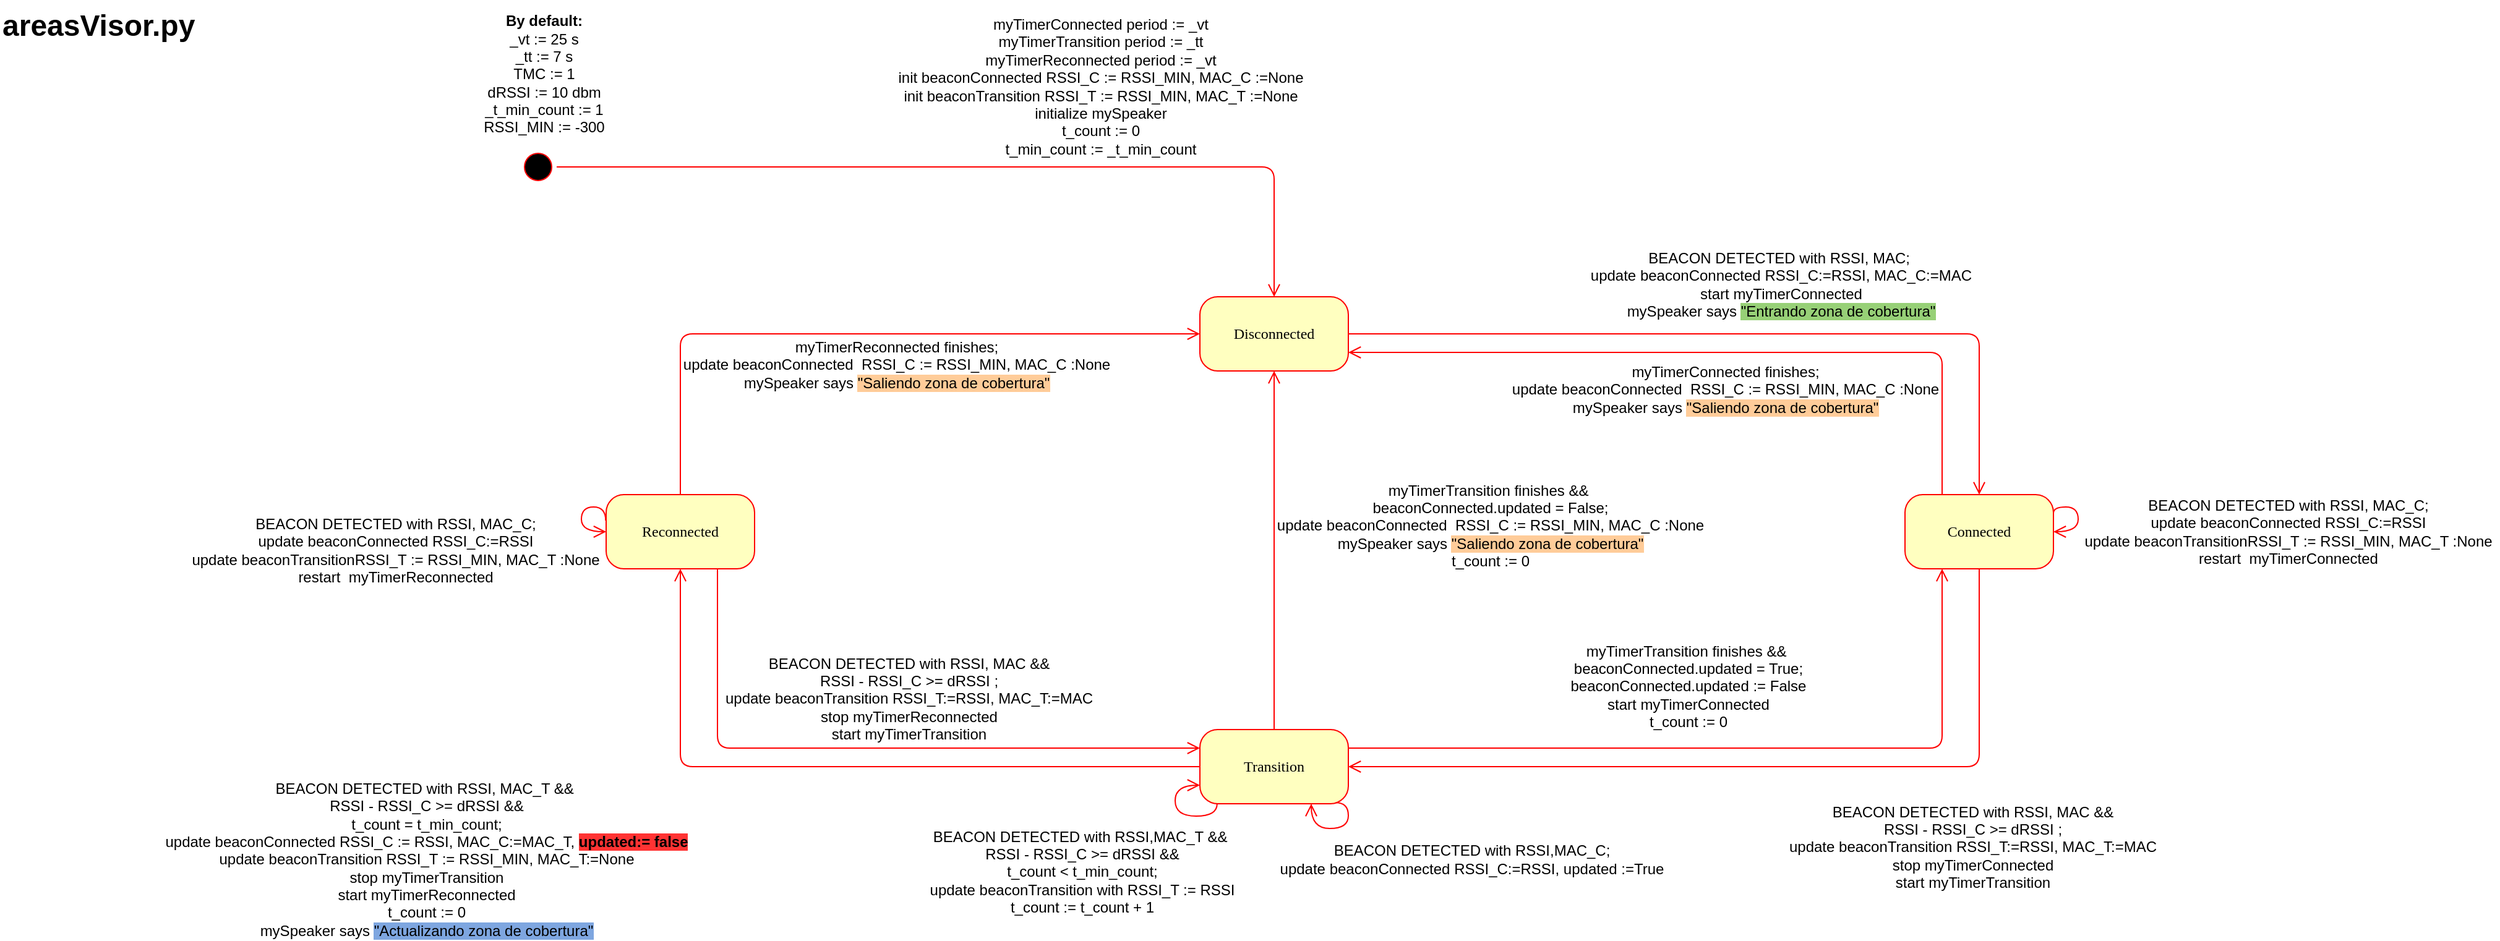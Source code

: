 <mxfile version="28.0.9">
  <diagram name="Page-1" id="58cdce13-f638-feb5-8d6f-7d28b1aa9fa0">
    <mxGraphModel dx="3368" dy="1074" grid="1" gridSize="10" guides="1" tooltips="1" connect="1" arrows="1" fold="1" page="1" pageScale="1" pageWidth="1100" pageHeight="850" background="none" math="0" shadow="0">
      <root>
        <mxCell id="0" />
        <mxCell id="1" parent="0" />
        <mxCell id="3cde6dad864a17aa-10" style="edgeStyle=elbowEdgeStyle;html=1;labelBackgroundColor=none;endArrow=open;endSize=8;strokeColor=#ff0000;fontFamily=Verdana;fontSize=12;align=left;entryX=0.5;entryY=0;entryDx=0;entryDy=0;exitX=1;exitY=0.5;exitDx=0;exitDy=0;" parent="1" source="382b91b5511bd0f7-8" target="3cde6dad864a17aa-1" edge="1">
          <mxGeometry relative="1" as="geometry">
            <mxPoint x="980" y="280" as="sourcePoint" />
            <Array as="points">
              <mxPoint x="1300" y="370" />
              <mxPoint x="1340" y="320" />
            </Array>
          </mxGeometry>
        </mxCell>
        <mxCell id="382b91b5511bd0f7-8" value="Disconnected" style="rounded=1;whiteSpace=wrap;html=1;arcSize=24;fillColor=#ffffc0;strokeColor=#ff0000;shadow=0;comic=0;labelBackgroundColor=none;fontFamily=Verdana;fontSize=12;fontColor=#000000;align=center;" parent="1" vertex="1">
          <mxGeometry x="670" y="250" width="120" height="60" as="geometry" />
        </mxCell>
        <mxCell id="3cde6dad864a17aa-9" style="edgeStyle=elbowEdgeStyle;html=1;labelBackgroundColor=none;endArrow=open;endSize=8;strokeColor=#ff0000;fontFamily=Verdana;fontSize=12;align=left;entryX=0.5;entryY=0;entryDx=0;entryDy=0;" parent="1" source="2a3bc250acf0617d-3" target="382b91b5511bd0f7-8" edge="1">
          <mxGeometry relative="1" as="geometry">
            <Array as="points">
              <mxPoint x="730" y="210" />
            </Array>
          </mxGeometry>
        </mxCell>
        <mxCell id="2a3bc250acf0617d-3" value="" style="ellipse;html=1;shape=startState;fillColor=#000000;strokeColor=#ff0000;rounded=1;shadow=0;comic=0;labelBackgroundColor=none;fontFamily=Verdana;fontSize=12;fontColor=#000000;align=center;direction=south;" parent="1" vertex="1">
          <mxGeometry x="120" y="130" width="30" height="30" as="geometry" />
        </mxCell>
        <mxCell id="3cde6dad864a17aa-11" style="edgeStyle=elbowEdgeStyle;html=1;labelBackgroundColor=none;endArrow=open;endSize=8;strokeColor=#ff0000;fontFamily=Verdana;fontSize=12;align=left;exitX=0.5;exitY=1;exitDx=0;exitDy=0;entryX=1;entryY=0.5;entryDx=0;entryDy=0;" parent="1" source="3cde6dad864a17aa-1" target="3cde6dad864a17aa-2" edge="1">
          <mxGeometry relative="1" as="geometry">
            <mxPoint x="980" y="630" as="targetPoint" />
            <Array as="points">
              <mxPoint x="1300" y="550" />
            </Array>
          </mxGeometry>
        </mxCell>
        <mxCell id="3cde6dad864a17aa-1" value="Connected" style="rounded=1;whiteSpace=wrap;html=1;arcSize=24;fillColor=#ffffc0;strokeColor=#ff0000;shadow=0;comic=0;labelBackgroundColor=none;fontFamily=Verdana;fontSize=12;fontColor=#000000;align=center;" parent="1" vertex="1">
          <mxGeometry x="1240" y="410" width="120" height="60" as="geometry" />
        </mxCell>
        <mxCell id="3cde6dad864a17aa-2" value="Transition" style="rounded=1;whiteSpace=wrap;html=1;arcSize=24;fillColor=#ffffc0;strokeColor=#ff0000;shadow=0;comic=0;labelBackgroundColor=none;fontFamily=Verdana;fontSize=12;fontColor=#000000;align=center;" parent="1" vertex="1">
          <mxGeometry x="670" y="600" width="120" height="60" as="geometry" />
        </mxCell>
        <mxCell id="69JuwbPVkonq4QI5BEVl-3" value="Reconnected" style="rounded=1;whiteSpace=wrap;html=1;arcSize=24;fillColor=#ffffc0;strokeColor=#ff0000;shadow=0;comic=0;labelBackgroundColor=none;fontFamily=Verdana;fontSize=12;fontColor=#000000;align=center;" parent="1" vertex="1">
          <mxGeometry x="190" y="410" width="120" height="60" as="geometry" />
        </mxCell>
        <mxCell id="69JuwbPVkonq4QI5BEVl-4" style="edgeStyle=elbowEdgeStyle;html=1;labelBackgroundColor=none;endArrow=open;endSize=8;strokeColor=#ff0000;fontFamily=Verdana;fontSize=12;align=left;exitX=0;exitY=0.5;exitDx=0;exitDy=0;entryX=0.5;entryY=1;entryDx=0;entryDy=0;" parent="1" source="3cde6dad864a17aa-2" target="69JuwbPVkonq4QI5BEVl-3" edge="1">
          <mxGeometry relative="1" as="geometry">
            <mxPoint x="480" y="510" as="sourcePoint" />
            <mxPoint x="120" y="670" as="targetPoint" />
            <Array as="points">
              <mxPoint x="250" y="560" />
            </Array>
          </mxGeometry>
        </mxCell>
        <mxCell id="69JuwbPVkonq4QI5BEVl-5" style="edgeStyle=elbowEdgeStyle;html=1;labelBackgroundColor=none;endArrow=open;endSize=8;strokeColor=#ff0000;fontFamily=Verdana;fontSize=12;align=left;exitX=0.5;exitY=0;exitDx=0;exitDy=0;entryX=0;entryY=0.5;entryDx=0;entryDy=0;" parent="1" source="69JuwbPVkonq4QI5BEVl-3" target="382b91b5511bd0f7-8" edge="1">
          <mxGeometry relative="1" as="geometry">
            <mxPoint x="700" y="370" as="sourcePoint" />
            <mxPoint x="340" y="530" as="targetPoint" />
            <Array as="points">
              <mxPoint x="250" y="370" />
            </Array>
          </mxGeometry>
        </mxCell>
        <mxCell id="69JuwbPVkonq4QI5BEVl-6" value="&lt;b&gt;By default:&lt;/b&gt;&lt;div&gt;_vt := 25 s&lt;/div&gt;&lt;div&gt;_tt := 7 s&lt;/div&gt;&lt;div&gt;TMC := 1&lt;/div&gt;&lt;div&gt;dRSSI := 10 dbm&lt;/div&gt;&lt;div&gt;_t_min_count := 1&lt;/div&gt;&lt;div&gt;RSSI_MIN := -300&lt;/div&gt;" style="text;html=1;align=center;verticalAlign=middle;whiteSpace=wrap;rounded=0;" parent="1" vertex="1">
          <mxGeometry x="40" y="10" width="200" height="120" as="geometry" />
        </mxCell>
        <mxCell id="69JuwbPVkonq4QI5BEVl-7" value="myTimerConnected period := _vt&lt;div&gt;myTimerTransition period := _tt&lt;/div&gt;&lt;div&gt;myTimerReconnected period := _vt&lt;/div&gt;&lt;div&gt;init beaconConnected RSSI_C := RSSI_MIN, MAC_C :=None&lt;/div&gt;&lt;div&gt;init beaconTransition&amp;nbsp;&lt;span style=&quot;background-color: transparent; color: light-dark(rgb(0, 0, 0), rgb(255, 255, 255));&quot;&gt;RSSI_T := RSSI_MIN,&amp;nbsp;&lt;/span&gt;&lt;span style=&quot;background-color: transparent; color: light-dark(rgb(0, 0, 0), rgb(255, 255, 255));&quot;&gt;MAC_T :=None&lt;/span&gt;&lt;/div&gt;&lt;div&gt;initialize mySpeaker&lt;/div&gt;&lt;div&gt;t_count := 0&lt;/div&gt;&lt;div&gt;t_min_count := _t_min_count&lt;/div&gt;" style="text;html=1;align=center;verticalAlign=middle;whiteSpace=wrap;rounded=0;" parent="1" vertex="1">
          <mxGeometry x="380" y="30" width="420" height="100" as="geometry" />
        </mxCell>
        <mxCell id="69JuwbPVkonq4QI5BEVl-8" value="BEACON DETECTED with RSSI, MAC;&amp;nbsp;&lt;div&gt;update beaconConnected RSSI_C:=RSSI, MAC_C:=MAC&lt;div&gt;start myTimerConnected&lt;/div&gt;&lt;/div&gt;&lt;div&gt;mySpeaker says &lt;span style=&quot;background-color: rgb(151, 208, 119);&quot;&gt;&quot;Entrando zona de cobertura&quot;&lt;/span&gt;&lt;/div&gt;" style="text;html=1;align=center;verticalAlign=middle;whiteSpace=wrap;rounded=0;" parent="1" vertex="1">
          <mxGeometry x="970" y="210" width="340" height="60" as="geometry" />
        </mxCell>
        <mxCell id="69JuwbPVkonq4QI5BEVl-9" value="BEACON DETECTED with RSSI, MAC &amp;amp;&amp;amp;&lt;div&gt;&lt;div&gt;RSSI - RSSI_C &amp;gt;= dRSSI ;&lt;div&gt;update beaconTransition RSSI_T:=RSSI, MAC_T:=MAC&lt;div&gt;stop myTimerConnected&lt;/div&gt;&lt;/div&gt;&lt;div&gt;start myTimerTransition&lt;/div&gt;&lt;/div&gt;&lt;/div&gt;" style="text;html=1;align=center;verticalAlign=middle;whiteSpace=wrap;rounded=0;" parent="1" vertex="1">
          <mxGeometry x="1140" y="650" width="310" height="90" as="geometry" />
        </mxCell>
        <mxCell id="69JuwbPVkonq4QI5BEVl-10" value="BEACON DETECTED with RSSI,MAC_T &amp;amp;&amp;amp;&amp;nbsp;&lt;div&gt;RSSI - RSSI_C &amp;gt;= dRSSI &amp;amp;&amp;amp;&lt;/div&gt;&lt;div&gt;t_count &amp;lt; t_min_count;&lt;div&gt;update beaconTransition with RSSI_T := RSSI&lt;div&gt;t_count := t_count + 1&lt;/div&gt;&lt;/div&gt;&lt;/div&gt;" style="text;html=1;align=center;verticalAlign=middle;whiteSpace=wrap;rounded=0;" parent="1" vertex="1">
          <mxGeometry x="450" y="670" width="250" height="90" as="geometry" />
        </mxCell>
        <mxCell id="69JuwbPVkonq4QI5BEVl-11" style="edgeStyle=orthogonalEdgeStyle;html=1;labelBackgroundColor=none;endArrow=open;endSize=8;strokeColor=#ff0000;fontFamily=Verdana;fontSize=12;align=left;curved=1;entryX=0;entryY=0.75;entryDx=0;entryDy=0;exitX=0.616;exitY=1;exitDx=0;exitDy=0;exitPerimeter=0;" parent="1" target="3cde6dad864a17aa-2" edge="1">
          <mxGeometry relative="1" as="geometry">
            <mxPoint x="683.92" y="660" as="sourcePoint" />
            <mxPoint x="670" y="660" as="targetPoint" />
            <Array as="points">
              <mxPoint x="684" y="670" />
              <mxPoint x="650" y="670" />
              <mxPoint x="650" y="645" />
            </Array>
          </mxGeometry>
        </mxCell>
        <mxCell id="69JuwbPVkonq4QI5BEVl-13" value="BEACON DETECTED with RSSI, MAC_T &amp;amp;&amp;amp;&amp;nbsp;&lt;div&gt;RSSI - RSSI_C &amp;gt;= dRSSI &amp;amp;&amp;amp;&lt;/div&gt;&lt;div&gt;t_count = t_min_count;&lt;div&gt;update beaconConnected RSSI_C := RSSI, MAC_C:=MAC_T, &lt;b style=&quot;background-color: rgb(255, 51, 51);&quot;&gt;updated:= false&lt;/b&gt;&lt;/div&gt;&lt;div&gt;update beaconTransition RSSI_T := RSSI_MIN, MAC_T:=None&lt;/div&gt;&lt;div&gt;&lt;div&gt;stop myTimerTransition&lt;/div&gt;&lt;div&gt;start myTimerReconnected&lt;/div&gt;&lt;div&gt;t_count := 0&lt;/div&gt;&lt;/div&gt;&lt;/div&gt;&lt;div&gt;mySpeaker says &lt;span style=&quot;background-color: rgb(126, 166, 224);&quot;&gt;&quot;Actualizando zona de cobertura&quot;&lt;/span&gt;&lt;/div&gt;" style="text;html=1;align=center;verticalAlign=middle;whiteSpace=wrap;rounded=0;" parent="1" vertex="1">
          <mxGeometry x="-180" y="640" width="450" height="130" as="geometry" />
        </mxCell>
        <mxCell id="69JuwbPVkonq4QI5BEVl-14" style="edgeStyle=orthogonalEdgeStyle;html=1;labelBackgroundColor=none;endArrow=open;endSize=8;strokeColor=#ff0000;fontFamily=Verdana;fontSize=12;align=left;curved=1;entryX=1;entryY=0.75;entryDx=0;entryDy=0;exitX=1;exitY=0.5;exitDx=0;exitDy=0;" parent="1" edge="1">
          <mxGeometry relative="1" as="geometry">
            <mxPoint x="1360" y="425" as="sourcePoint" />
            <mxPoint x="1360" y="440" as="targetPoint" />
            <Array as="points">
              <mxPoint x="1360" y="420" />
              <mxPoint x="1380" y="420" />
              <mxPoint x="1380" y="440" />
            </Array>
          </mxGeometry>
        </mxCell>
        <mxCell id="69JuwbPVkonq4QI5BEVl-17" value="BEACON DETECTED with RSSI, MAC_C&lt;span style=&quot;background-color: transparent; color: light-dark(rgb(0, 0, 0), rgb(255, 255, 255));&quot;&gt;;&lt;/span&gt;&lt;div&gt;&lt;div&gt;update beaconConnected RSSI_C:=RSSI&lt;/div&gt;&lt;div&gt;update beaconTransition&lt;span style=&quot;color: light-dark(rgb(0, 0, 0), rgb(255, 255, 255)); background-color: transparent;&quot;&gt;RSSI_T := RSSI_MIN,&amp;nbsp;&lt;/span&gt;&lt;span style=&quot;color: light-dark(rgb(0, 0, 0), rgb(255, 255, 255)); background-color: transparent;&quot;&gt;MAC_T :None&lt;/span&gt;&lt;br&gt;&lt;div&gt;&lt;span style=&quot;background-color: transparent; color: light-dark(rgb(0, 0, 0), rgb(255, 255, 255));&quot;&gt;restart&lt;/span&gt;&lt;span style=&quot;background-color: transparent; color: light-dark(rgb(0, 0, 0), rgb(255, 255, 255));&quot;&gt;&amp;nbsp;&lt;/span&gt;&amp;nbsp;myTimerConnected&lt;/div&gt;&lt;/div&gt;&lt;/div&gt;" style="text;html=1;align=center;verticalAlign=middle;whiteSpace=wrap;rounded=0;" parent="1" vertex="1">
          <mxGeometry x="1380" y="395" width="340" height="90" as="geometry" />
        </mxCell>
        <mxCell id="69JuwbPVkonq4QI5BEVl-19" style="edgeStyle=elbowEdgeStyle;html=1;labelBackgroundColor=none;endArrow=open;endSize=8;strokeColor=#ff0000;fontFamily=Verdana;fontSize=12;align=left;exitX=1;exitY=0.25;exitDx=0;exitDy=0;entryX=0.25;entryY=1;entryDx=0;entryDy=0;" parent="1" source="3cde6dad864a17aa-2" target="3cde6dad864a17aa-1" edge="1">
          <mxGeometry relative="1" as="geometry">
            <mxPoint x="980" y="615" as="sourcePoint" />
            <mxPoint x="750" y="560" as="targetPoint" />
            <Array as="points">
              <mxPoint x="1270" y="600" />
            </Array>
          </mxGeometry>
        </mxCell>
        <mxCell id="69JuwbPVkonq4QI5BEVl-20" style="edgeStyle=orthogonalEdgeStyle;html=1;labelBackgroundColor=none;endArrow=open;endSize=8;strokeColor=#ff0000;fontFamily=Verdana;fontSize=12;align=left;curved=1;exitX=0.915;exitY=0.986;exitDx=0;exitDy=0;exitPerimeter=0;" parent="1" source="3cde6dad864a17aa-2" edge="1">
          <mxGeometry relative="1" as="geometry">
            <mxPoint x="770" y="690" as="sourcePoint" />
            <mxPoint x="760" y="660" as="targetPoint" />
            <Array as="points">
              <mxPoint x="790" y="659" />
              <mxPoint x="790" y="680" />
              <mxPoint x="760" y="680" />
            </Array>
          </mxGeometry>
        </mxCell>
        <mxCell id="69JuwbPVkonq4QI5BEVl-21" value="BEACON DETECTED with RSSI,MAC_C;&lt;div&gt;update beaconConnected RSSI_C:=RSSI, updated :=True&lt;/div&gt;" style="text;html=1;align=center;verticalAlign=middle;whiteSpace=wrap;rounded=0;" parent="1" vertex="1">
          <mxGeometry x="720" y="682.5" width="340" height="45" as="geometry" />
        </mxCell>
        <mxCell id="69JuwbPVkonq4QI5BEVl-23" style="edgeStyle=elbowEdgeStyle;html=1;labelBackgroundColor=none;endArrow=open;endSize=8;strokeColor=#ff0000;fontFamily=Verdana;fontSize=12;align=left;exitX=0.75;exitY=1;exitDx=0;exitDy=0;entryX=0;entryY=0.25;entryDx=0;entryDy=0;" parent="1" source="69JuwbPVkonq4QI5BEVl-3" target="3cde6dad864a17aa-2" edge="1">
          <mxGeometry relative="1" as="geometry">
            <mxPoint x="290" y="498" as="sourcePoint" />
            <mxPoint x="580" y="353" as="targetPoint" />
            <Array as="points">
              <mxPoint x="280" y="540" />
            </Array>
          </mxGeometry>
        </mxCell>
        <mxCell id="69JuwbPVkonq4QI5BEVl-24" value="BEACON DETECTED with RSSI, MAC &amp;amp;&amp;amp;&lt;div&gt;&lt;div&gt;RSSI - RSSI_C &amp;gt;= dRSSI ;&lt;div&gt;update beaconTransition RSSI_T:=RSSI, MAC_T:=MAC&lt;div&gt;stop myTimerReconnected&lt;/div&gt;&lt;/div&gt;&lt;div&gt;start myTimerTransition&lt;/div&gt;&lt;/div&gt;&lt;/div&gt;" style="text;html=1;align=center;verticalAlign=middle;whiteSpace=wrap;rounded=0;" parent="1" vertex="1">
          <mxGeometry x="280" y="530" width="310" height="90" as="geometry" />
        </mxCell>
        <mxCell id="69JuwbPVkonq4QI5BEVl-25" value="BEACON DETECTED with RSSI, MAC_C&lt;span style=&quot;background-color: transparent; color: light-dark(rgb(0, 0, 0), rgb(255, 255, 255));&quot;&gt;;&lt;/span&gt;&lt;div&gt;&lt;div&gt;update beaconConnected RSSI_C:=RSSI&lt;/div&gt;&lt;div&gt;update beaconTransition&lt;span style=&quot;color: light-dark(rgb(0, 0, 0), rgb(255, 255, 255)); background-color: transparent;&quot;&gt;RSSI_T := RSSI_MIN,&amp;nbsp;&lt;/span&gt;&lt;span style=&quot;color: light-dark(rgb(0, 0, 0), rgb(255, 255, 255)); background-color: transparent;&quot;&gt;MAC_T :None&lt;/span&gt;&lt;br&gt;&lt;div&gt;&lt;span style=&quot;background-color: transparent; color: light-dark(rgb(0, 0, 0), rgb(255, 255, 255));&quot;&gt;restart&lt;/span&gt;&lt;span style=&quot;background-color: transparent; color: light-dark(rgb(0, 0, 0), rgb(255, 255, 255));&quot;&gt;&amp;nbsp;&lt;/span&gt;&amp;nbsp;myTimerReconnected&lt;/div&gt;&lt;/div&gt;&lt;/div&gt;" style="text;html=1;align=center;verticalAlign=middle;whiteSpace=wrap;rounded=0;" parent="1" vertex="1">
          <mxGeometry x="-150" y="410" width="340" height="90" as="geometry" />
        </mxCell>
        <mxCell id="69JuwbPVkonq4QI5BEVl-26" style="edgeStyle=orthogonalEdgeStyle;html=1;labelBackgroundColor=none;endArrow=open;endSize=8;strokeColor=#ff0000;fontFamily=Verdana;fontSize=12;align=left;curved=1;entryX=0;entryY=0.5;entryDx=0;entryDy=0;exitX=-0.003;exitY=0.35;exitDx=0;exitDy=0;exitPerimeter=0;" parent="1" source="69JuwbPVkonq4QI5BEVl-3" target="69JuwbPVkonq4QI5BEVl-3" edge="1">
          <mxGeometry relative="1" as="geometry">
            <mxPoint x="150" y="434.97" as="sourcePoint" />
            <mxPoint x="150" y="449.97" as="targetPoint" />
            <Array as="points">
              <mxPoint x="190" y="420" />
              <mxPoint x="170" y="420" />
              <mxPoint x="170" y="440" />
            </Array>
          </mxGeometry>
        </mxCell>
        <mxCell id="69JuwbPVkonq4QI5BEVl-29" style="edgeStyle=elbowEdgeStyle;html=1;labelBackgroundColor=none;endArrow=open;endSize=8;strokeColor=#ff0000;fontFamily=Verdana;fontSize=12;align=left;exitX=0.25;exitY=0;exitDx=0;exitDy=0;entryX=1;entryY=0.75;entryDx=0;entryDy=0;" parent="1" source="3cde6dad864a17aa-1" target="382b91b5511bd0f7-8" edge="1">
          <mxGeometry relative="1" as="geometry">
            <mxPoint x="800" y="625" as="sourcePoint" />
            <mxPoint x="1280" y="480" as="targetPoint" />
            <Array as="points">
              <mxPoint x="1270" y="330" />
            </Array>
          </mxGeometry>
        </mxCell>
        <mxCell id="69JuwbPVkonq4QI5BEVl-30" value="myTimerConnected finishes&lt;span style=&quot;background-color: transparent; color: light-dark(rgb(0, 0, 0), rgb(255, 255, 255));&quot;&gt;;&lt;/span&gt;&lt;div&gt;&lt;div&gt;update beaconConnected&amp;nbsp;&lt;span style=&quot;background-color: transparent; color: light-dark(rgb(0, 0, 0), rgb(255, 255, 255));&quot;&gt;&amp;nbsp;&lt;/span&gt;&lt;span style=&quot;background-color: transparent; color: light-dark(rgb(0, 0, 0), rgb(255, 255, 255));&quot;&gt;RSSI_C := RSSI_MIN, MAC_C :None&lt;/span&gt;&lt;/div&gt;&lt;div&gt;mySpeaker says &lt;span style=&quot;background-color: rgb(255, 204, 153);&quot;&gt;&quot;Saliendo zona de cobertura&quot;&lt;/span&gt;&lt;/div&gt;&lt;/div&gt;" style="text;html=1;align=center;verticalAlign=middle;whiteSpace=wrap;rounded=0;" parent="1" vertex="1">
          <mxGeometry x="920" y="300" width="350" height="50" as="geometry" />
        </mxCell>
        <mxCell id="69JuwbPVkonq4QI5BEVl-31" value="myTimerReconnected finishes&lt;span style=&quot;background-color: transparent; color: light-dark(rgb(0, 0, 0), rgb(255, 255, 255));&quot;&gt;;&lt;/span&gt;&lt;div&gt;&lt;div&gt;update beaconConnected&amp;nbsp;&lt;span style=&quot;background-color: transparent; color: light-dark(rgb(0, 0, 0), rgb(255, 255, 255));&quot;&gt;&amp;nbsp;&lt;/span&gt;&lt;span style=&quot;background-color: transparent; color: light-dark(rgb(0, 0, 0), rgb(255, 255, 255));&quot;&gt;RSSI_C := RSSI_MIN, MAC_C :None&lt;/span&gt;&lt;/div&gt;&lt;div&gt;mySpeaker says &lt;span style=&quot;background-color: rgb(255, 204, 153);&quot;&gt;&quot;Saliendo zona de cobertura&quot;&lt;/span&gt;&lt;/div&gt;&lt;/div&gt;" style="text;html=1;align=center;verticalAlign=middle;whiteSpace=wrap;rounded=0;" parent="1" vertex="1">
          <mxGeometry x="250" y="280" width="350" height="50" as="geometry" />
        </mxCell>
        <mxCell id="69JuwbPVkonq4QI5BEVl-33" style="edgeStyle=elbowEdgeStyle;html=1;labelBackgroundColor=none;endArrow=open;endSize=8;strokeColor=#ff0000;fontFamily=Verdana;fontSize=12;align=left;exitX=0.5;exitY=0;exitDx=0;exitDy=0;entryX=0.25;entryY=1;entryDx=0;entryDy=0;" parent="1" source="3cde6dad864a17aa-2" edge="1">
          <mxGeometry relative="1" as="geometry">
            <mxPoint x="250" y="455" as="sourcePoint" />
            <mxPoint x="730" y="310" as="targetPoint" />
            <Array as="points">
              <mxPoint x="730" y="440" />
            </Array>
          </mxGeometry>
        </mxCell>
        <mxCell id="69JuwbPVkonq4QI5BEVl-34" value="myTimerTransition finishes &amp;amp;&amp;amp;&amp;nbsp;&lt;div&gt;&lt;span style=&quot;background-color: transparent; color: light-dark(rgb(0, 0, 0), rgb(255, 255, 255));&quot;&gt;beaconConnected.updated = False;&lt;/span&gt;&lt;div&gt;&lt;div&gt;update beaconConnected&amp;nbsp;&lt;span style=&quot;background-color: transparent; color: light-dark(rgb(0, 0, 0), rgb(255, 255, 255));&quot;&gt;&amp;nbsp;&lt;/span&gt;&lt;span style=&quot;background-color: transparent; color: light-dark(rgb(0, 0, 0), rgb(255, 255, 255));&quot;&gt;RSSI_C := RSSI_MIN, MAC_C :None&lt;/span&gt;&lt;/div&gt;&lt;div&gt;mySpeaker says &lt;span style=&quot;background-color: rgb(255, 204, 153);&quot;&gt;&quot;Saliendo zona de cobertura&quot;&lt;/span&gt;&lt;/div&gt;&lt;/div&gt;&lt;/div&gt;&lt;div&gt;t_count := 0&lt;/div&gt;" style="text;html=1;align=center;verticalAlign=middle;whiteSpace=wrap;rounded=0;" parent="1" vertex="1">
          <mxGeometry x="730" y="400" width="350" height="70" as="geometry" />
        </mxCell>
        <mxCell id="69JuwbPVkonq4QI5BEVl-35" value="myTimerTransition finishes &amp;amp;&amp;amp;&amp;nbsp;&lt;div&gt;&lt;span style=&quot;background-color: transparent; color: light-dark(rgb(0, 0, 0), rgb(255, 255, 255));&quot;&gt;beaconConnected.updated = True;&lt;/span&gt;&lt;div&gt;beaconConnected.updated := False&lt;/div&gt;&lt;/div&gt;&lt;div&gt;start myTimerConnected&lt;/div&gt;&lt;div&gt;t_count := 0&lt;/div&gt;" style="text;html=1;align=center;verticalAlign=middle;whiteSpace=wrap;rounded=0;" parent="1" vertex="1">
          <mxGeometry x="890" y="530" width="350" height="70" as="geometry" />
        </mxCell>
        <mxCell id="LmxsvbSFzhljiJj7fapE-1" value="&lt;h1 style=&quot;margin-top: 0px;&quot;&gt;areasVisor.py&lt;/h1&gt;" style="text;html=1;whiteSpace=wrap;overflow=hidden;rounded=0;" vertex="1" parent="1">
          <mxGeometry x="-300" y="10" width="180" height="40" as="geometry" />
        </mxCell>
      </root>
    </mxGraphModel>
  </diagram>
</mxfile>
